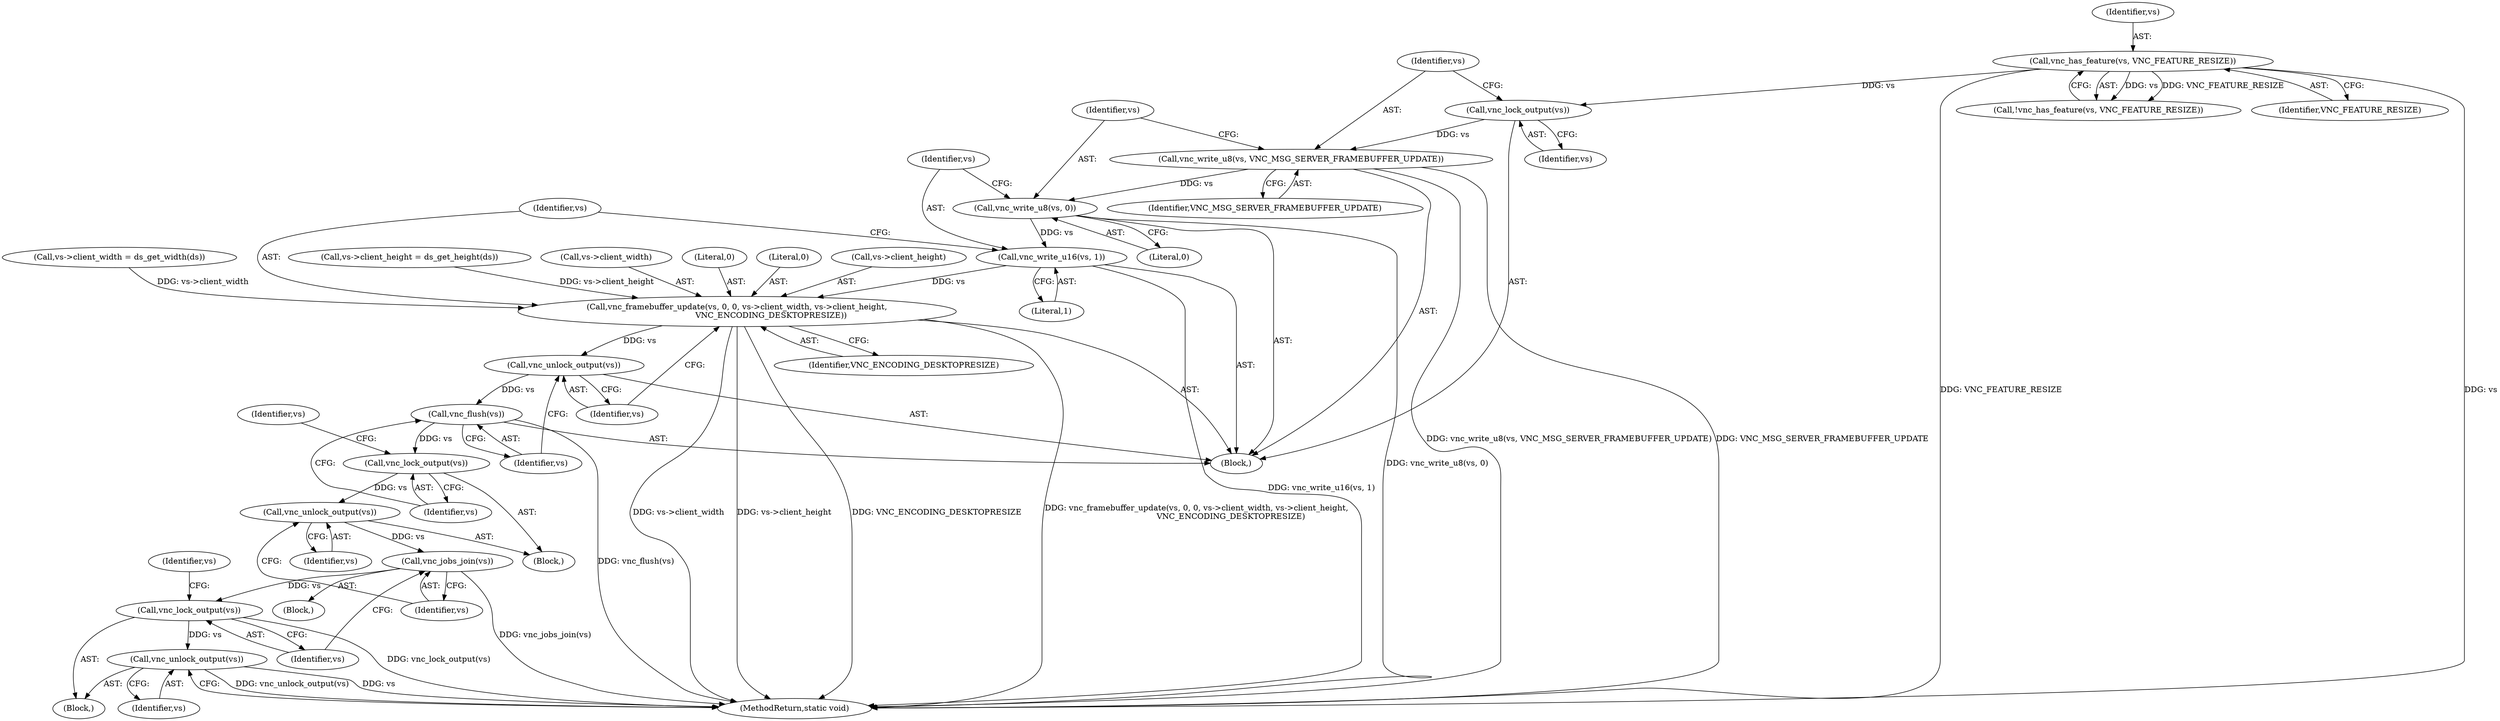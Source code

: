 digraph "0_qemu_9f64916da20eea67121d544698676295bbb105a7_10@API" {
"1000362" [label="(Call,vnc_write_u8(vs, VNC_MSG_SERVER_FRAMEBUFFER_UPDATE))"];
"1000360" [label="(Call,vnc_lock_output(vs))"];
"1000327" [label="(Call,vnc_has_feature(vs, VNC_FEATURE_RESIZE))"];
"1000365" [label="(Call,vnc_write_u8(vs, 0))"];
"1000368" [label="(Call,vnc_write_u16(vs, 1))"];
"1000371" [label="(Call,vnc_framebuffer_update(vs, 0, 0, vs->client_width, vs->client_height,\n                           VNC_ENCODING_DESKTOPRESIZE))"];
"1000382" [label="(Call,vnc_unlock_output(vs))"];
"1000384" [label="(Call,vnc_flush(vs))"];
"1000389" [label="(Call,vnc_lock_output(vs))"];
"1000396" [label="(Call,vnc_unlock_output(vs))"];
"1000399" [label="(Call,vnc_jobs_join(vs))"];
"1000402" [label="(Call,vnc_lock_output(vs))"];
"1000409" [label="(Call,vnc_unlock_output(vs))"];
"1000354" [label="(Call,vs->client_height = ds_get_height(ds))"];
"1000374" [label="(Literal,0)"];
"1000382" [label="(Call,vnc_unlock_output(vs))"];
"1000403" [label="(Identifier,vs)"];
"1000401" [label="(Block,)"];
"1000397" [label="(Identifier,vs)"];
"1000373" [label="(Literal,0)"];
"1000370" [label="(Literal,1)"];
"1000371" [label="(Call,vnc_framebuffer_update(vs, 0, 0, vs->client_width, vs->client_height,\n                           VNC_ENCODING_DESKTOPRESIZE))"];
"1000311" [label="(Block,)"];
"1000326" [label="(Call,!vnc_has_feature(vs, VNC_FEATURE_RESIZE))"];
"1000384" [label="(Call,vnc_flush(vs))"];
"1000378" [label="(Call,vs->client_height)"];
"1000393" [label="(Identifier,vs)"];
"1000365" [label="(Call,vnc_write_u8(vs, 0))"];
"1000360" [label="(Call,vnc_lock_output(vs))"];
"1000328" [label="(Identifier,vs)"];
"1000406" [label="(Identifier,vs)"];
"1000402" [label="(Call,vnc_lock_output(vs))"];
"1000367" [label="(Literal,0)"];
"1000383" [label="(Identifier,vs)"];
"1000364" [label="(Identifier,VNC_MSG_SERVER_FRAMEBUFFER_UPDATE)"];
"1000329" [label="(Identifier,VNC_FEATURE_RESIZE)"];
"1000348" [label="(Call,vs->client_width = ds_get_width(ds))"];
"1000390" [label="(Identifier,vs)"];
"1000396" [label="(Call,vnc_unlock_output(vs))"];
"1000398" [label="(Block,)"];
"1000363" [label="(Identifier,vs)"];
"1000410" [label="(Identifier,vs)"];
"1000366" [label="(Identifier,vs)"];
"1000389" [label="(Call,vnc_lock_output(vs))"];
"1000372" [label="(Identifier,vs)"];
"1000411" [label="(MethodReturn,static void)"];
"1000381" [label="(Identifier,VNC_ENCODING_DESKTOPRESIZE)"];
"1000385" [label="(Identifier,vs)"];
"1000369" [label="(Identifier,vs)"];
"1000399" [label="(Call,vnc_jobs_join(vs))"];
"1000327" [label="(Call,vnc_has_feature(vs, VNC_FEATURE_RESIZE))"];
"1000375" [label="(Call,vs->client_width)"];
"1000400" [label="(Identifier,vs)"];
"1000409" [label="(Call,vnc_unlock_output(vs))"];
"1000361" [label="(Identifier,vs)"];
"1000362" [label="(Call,vnc_write_u8(vs, VNC_MSG_SERVER_FRAMEBUFFER_UPDATE))"];
"1000368" [label="(Call,vnc_write_u16(vs, 1))"];
"1000388" [label="(Block,)"];
"1000362" -> "1000311"  [label="AST: "];
"1000362" -> "1000364"  [label="CFG: "];
"1000363" -> "1000362"  [label="AST: "];
"1000364" -> "1000362"  [label="AST: "];
"1000366" -> "1000362"  [label="CFG: "];
"1000362" -> "1000411"  [label="DDG: VNC_MSG_SERVER_FRAMEBUFFER_UPDATE"];
"1000362" -> "1000411"  [label="DDG: vnc_write_u8(vs, VNC_MSG_SERVER_FRAMEBUFFER_UPDATE)"];
"1000360" -> "1000362"  [label="DDG: vs"];
"1000362" -> "1000365"  [label="DDG: vs"];
"1000360" -> "1000311"  [label="AST: "];
"1000360" -> "1000361"  [label="CFG: "];
"1000361" -> "1000360"  [label="AST: "];
"1000363" -> "1000360"  [label="CFG: "];
"1000327" -> "1000360"  [label="DDG: vs"];
"1000327" -> "1000326"  [label="AST: "];
"1000327" -> "1000329"  [label="CFG: "];
"1000328" -> "1000327"  [label="AST: "];
"1000329" -> "1000327"  [label="AST: "];
"1000326" -> "1000327"  [label="CFG: "];
"1000327" -> "1000411"  [label="DDG: vs"];
"1000327" -> "1000411"  [label="DDG: VNC_FEATURE_RESIZE"];
"1000327" -> "1000326"  [label="DDG: vs"];
"1000327" -> "1000326"  [label="DDG: VNC_FEATURE_RESIZE"];
"1000365" -> "1000311"  [label="AST: "];
"1000365" -> "1000367"  [label="CFG: "];
"1000366" -> "1000365"  [label="AST: "];
"1000367" -> "1000365"  [label="AST: "];
"1000369" -> "1000365"  [label="CFG: "];
"1000365" -> "1000411"  [label="DDG: vnc_write_u8(vs, 0)"];
"1000365" -> "1000368"  [label="DDG: vs"];
"1000368" -> "1000311"  [label="AST: "];
"1000368" -> "1000370"  [label="CFG: "];
"1000369" -> "1000368"  [label="AST: "];
"1000370" -> "1000368"  [label="AST: "];
"1000372" -> "1000368"  [label="CFG: "];
"1000368" -> "1000411"  [label="DDG: vnc_write_u16(vs, 1)"];
"1000368" -> "1000371"  [label="DDG: vs"];
"1000371" -> "1000311"  [label="AST: "];
"1000371" -> "1000381"  [label="CFG: "];
"1000372" -> "1000371"  [label="AST: "];
"1000373" -> "1000371"  [label="AST: "];
"1000374" -> "1000371"  [label="AST: "];
"1000375" -> "1000371"  [label="AST: "];
"1000378" -> "1000371"  [label="AST: "];
"1000381" -> "1000371"  [label="AST: "];
"1000383" -> "1000371"  [label="CFG: "];
"1000371" -> "1000411"  [label="DDG: vs->client_width"];
"1000371" -> "1000411"  [label="DDG: vs->client_height"];
"1000371" -> "1000411"  [label="DDG: VNC_ENCODING_DESKTOPRESIZE"];
"1000371" -> "1000411"  [label="DDG: vnc_framebuffer_update(vs, 0, 0, vs->client_width, vs->client_height,\n                           VNC_ENCODING_DESKTOPRESIZE)"];
"1000348" -> "1000371"  [label="DDG: vs->client_width"];
"1000354" -> "1000371"  [label="DDG: vs->client_height"];
"1000371" -> "1000382"  [label="DDG: vs"];
"1000382" -> "1000311"  [label="AST: "];
"1000382" -> "1000383"  [label="CFG: "];
"1000383" -> "1000382"  [label="AST: "];
"1000385" -> "1000382"  [label="CFG: "];
"1000382" -> "1000384"  [label="DDG: vs"];
"1000384" -> "1000311"  [label="AST: "];
"1000384" -> "1000385"  [label="CFG: "];
"1000385" -> "1000384"  [label="AST: "];
"1000390" -> "1000384"  [label="CFG: "];
"1000384" -> "1000411"  [label="DDG: vnc_flush(vs)"];
"1000384" -> "1000389"  [label="DDG: vs"];
"1000389" -> "1000388"  [label="AST: "];
"1000389" -> "1000390"  [label="CFG: "];
"1000390" -> "1000389"  [label="AST: "];
"1000393" -> "1000389"  [label="CFG: "];
"1000389" -> "1000396"  [label="DDG: vs"];
"1000396" -> "1000388"  [label="AST: "];
"1000396" -> "1000397"  [label="CFG: "];
"1000397" -> "1000396"  [label="AST: "];
"1000400" -> "1000396"  [label="CFG: "];
"1000396" -> "1000399"  [label="DDG: vs"];
"1000399" -> "1000398"  [label="AST: "];
"1000399" -> "1000400"  [label="CFG: "];
"1000400" -> "1000399"  [label="AST: "];
"1000403" -> "1000399"  [label="CFG: "];
"1000399" -> "1000411"  [label="DDG: vnc_jobs_join(vs)"];
"1000399" -> "1000402"  [label="DDG: vs"];
"1000402" -> "1000401"  [label="AST: "];
"1000402" -> "1000403"  [label="CFG: "];
"1000403" -> "1000402"  [label="AST: "];
"1000406" -> "1000402"  [label="CFG: "];
"1000402" -> "1000411"  [label="DDG: vnc_lock_output(vs)"];
"1000402" -> "1000409"  [label="DDG: vs"];
"1000409" -> "1000401"  [label="AST: "];
"1000409" -> "1000410"  [label="CFG: "];
"1000410" -> "1000409"  [label="AST: "];
"1000411" -> "1000409"  [label="CFG: "];
"1000409" -> "1000411"  [label="DDG: vnc_unlock_output(vs)"];
"1000409" -> "1000411"  [label="DDG: vs"];
}
